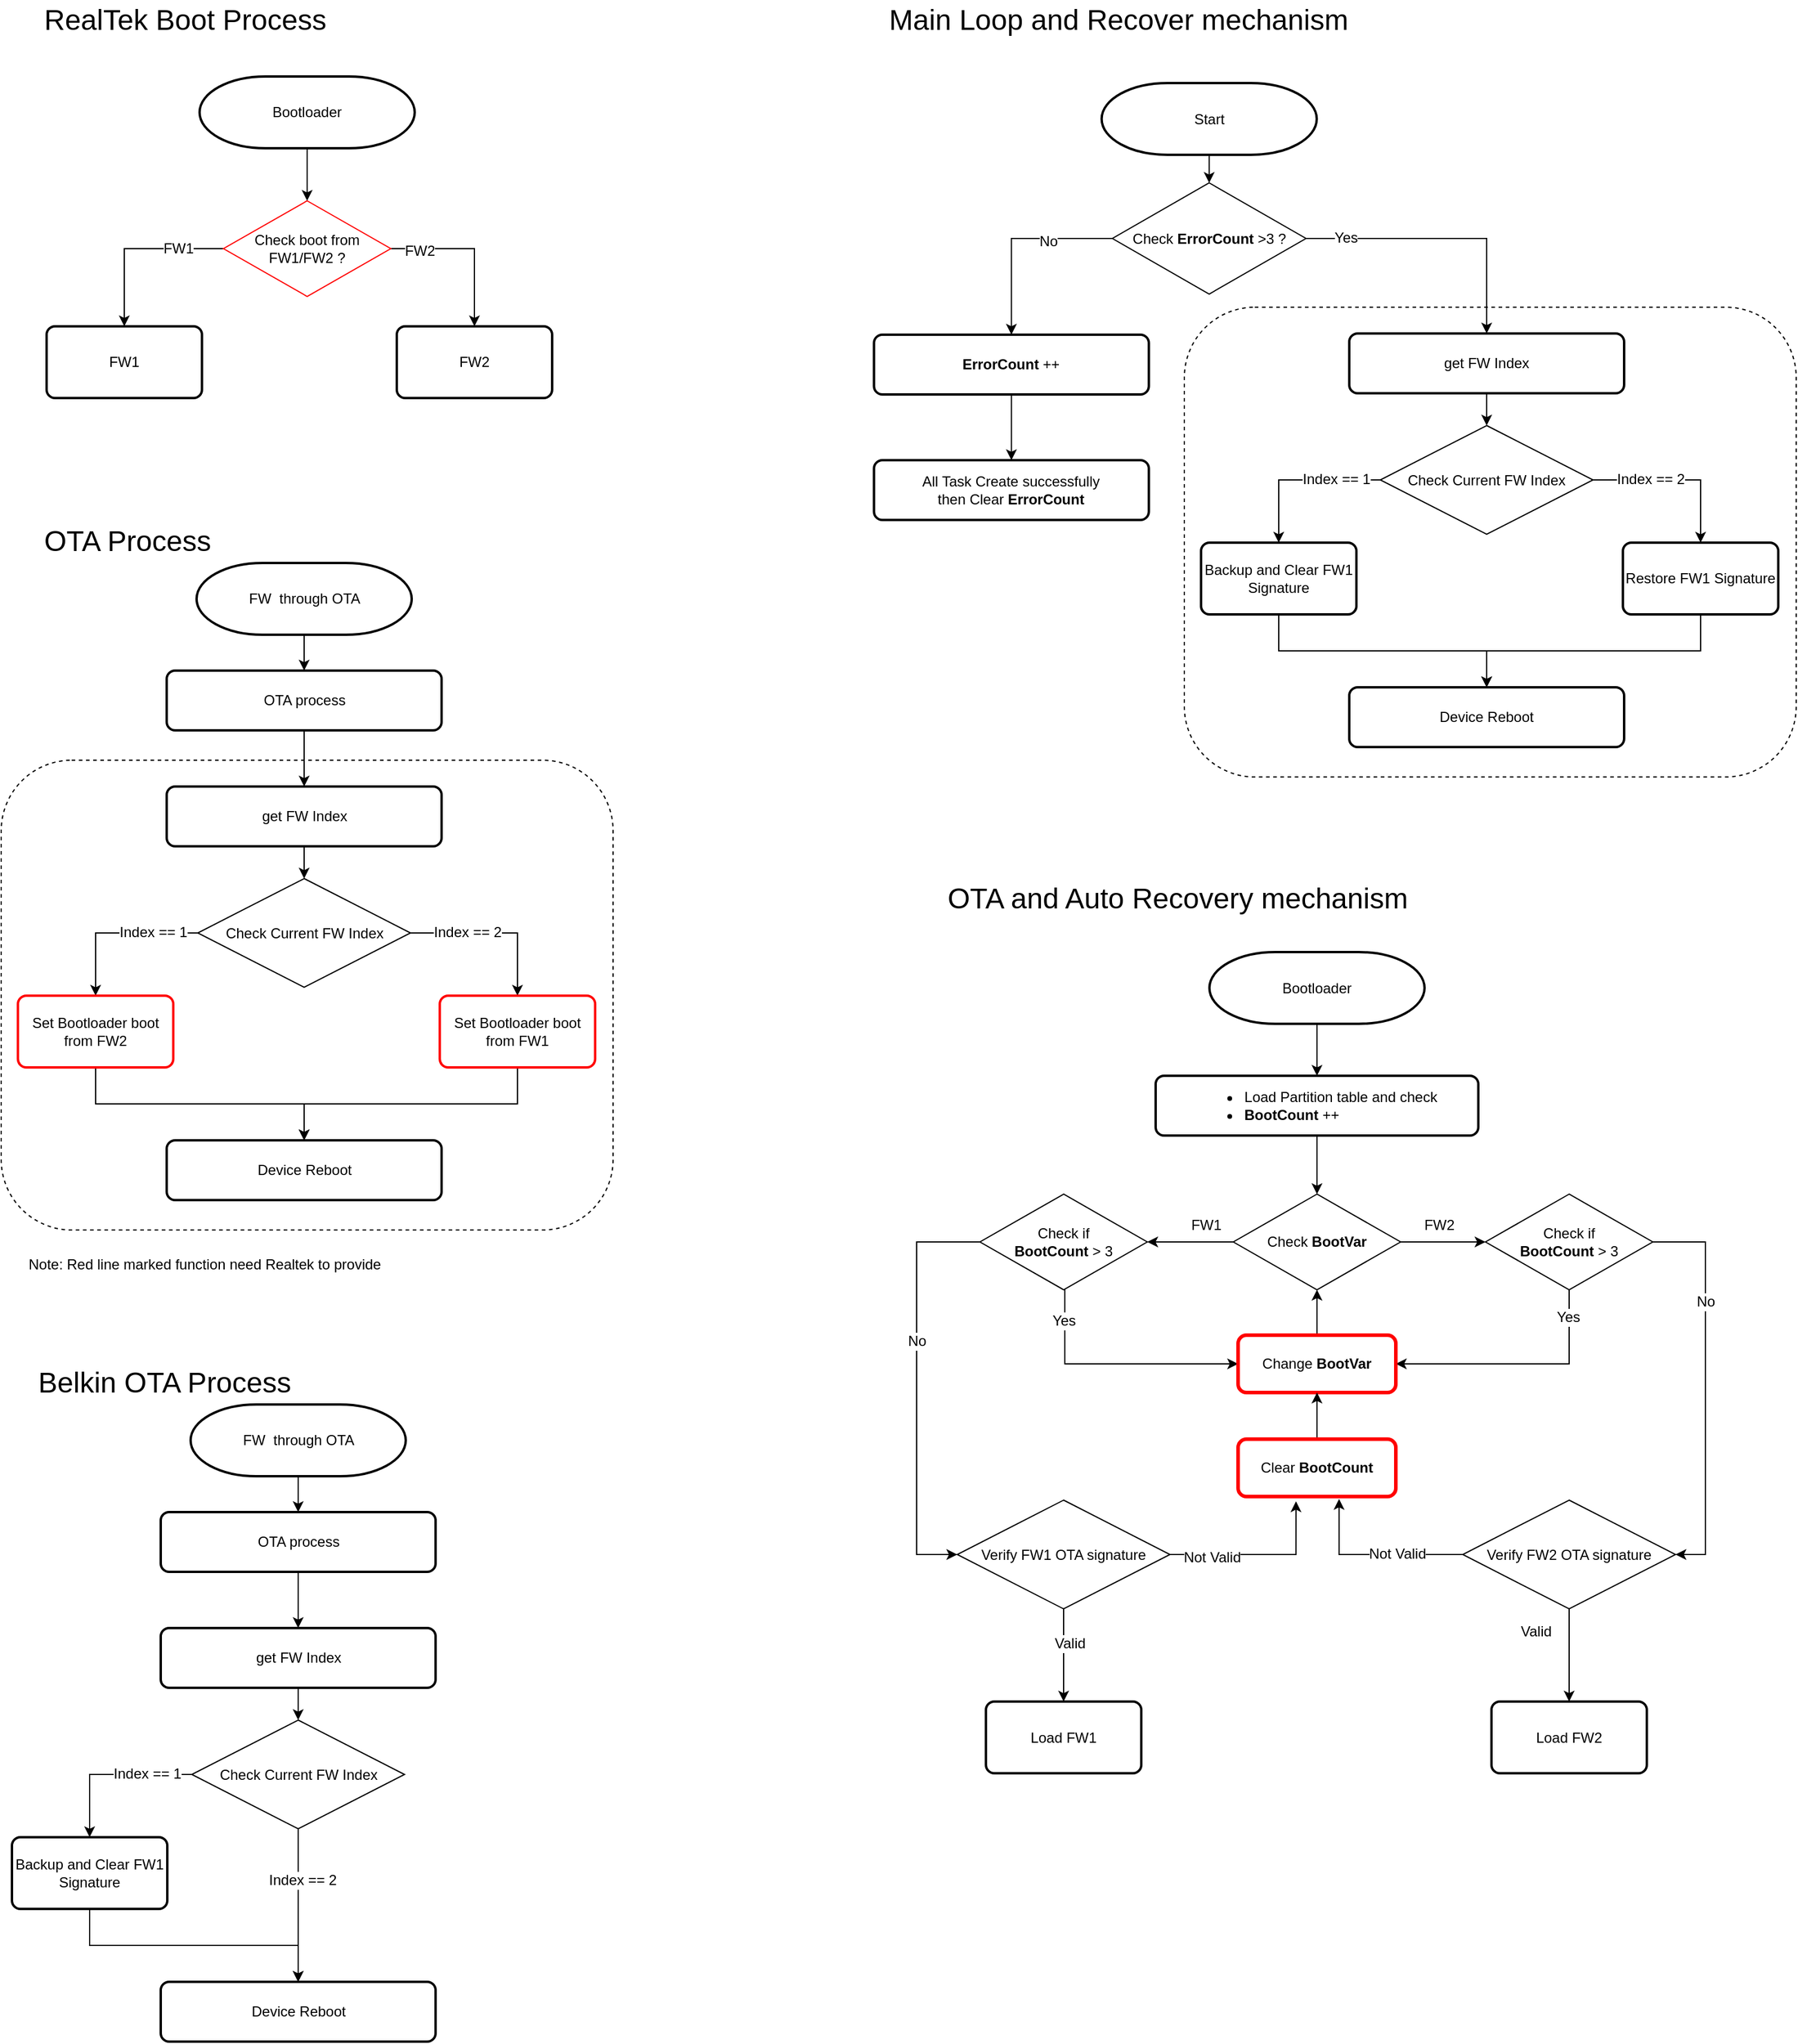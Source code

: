 <mxfile version="10.6.8" type="github"><diagram id="KSyUlnuHpO14Bwx12DKX" name="Page-1"><mxGraphModel dx="1394" dy="771" grid="1" gridSize="10" guides="1" tooltips="1" connect="1" arrows="1" fold="1" page="1" pageScale="1" pageWidth="827" pageHeight="1169" math="0" shadow="0"><root><mxCell id="0"/><mxCell id="1" parent="0"/><mxCell id="2hkwdFl9jVFtiVxIpPMc-65" value="" style="rounded=1;whiteSpace=wrap;html=1;dashed=1;fillColor=none;" parent="1" vertex="1"><mxGeometry x="1124" y="297" width="512" height="393" as="geometry"/></mxCell><mxCell id="DjeVmc1M9aSnPIeUYdqh-13" style="edgeStyle=orthogonalEdgeStyle;rounded=0;orthogonalLoop=1;jettySize=auto;html=1;" parent="1" source="DjeVmc1M9aSnPIeUYdqh-5" target="DjeVmc1M9aSnPIeUYdqh-11" edge="1"><mxGeometry relative="1" as="geometry"/></mxCell><mxCell id="2hkwdFl9jVFtiVxIpPMc-51" value="FW2" style="text;html=1;resizable=0;points=[];align=center;verticalAlign=middle;labelBackgroundColor=#ffffff;" parent="DjeVmc1M9aSnPIeUYdqh-13" vertex="1" connectable="0"><mxGeometry x="-0.655" y="-2" relative="1" as="geometry"><mxPoint as="offset"/></mxGeometry></mxCell><mxCell id="DjeVmc1M9aSnPIeUYdqh-14" style="edgeStyle=orthogonalEdgeStyle;rounded=0;orthogonalLoop=1;jettySize=auto;html=1;" parent="1" source="DjeVmc1M9aSnPIeUYdqh-5" target="DjeVmc1M9aSnPIeUYdqh-15" edge="1"><mxGeometry relative="1" as="geometry"><mxPoint x="220" y="318" as="targetPoint"/></mxGeometry></mxCell><mxCell id="2hkwdFl9jVFtiVxIpPMc-50" value="FW1" style="text;html=1;resizable=0;points=[];align=center;verticalAlign=middle;labelBackgroundColor=#ffffff;" parent="DjeVmc1M9aSnPIeUYdqh-14" vertex="1" connectable="0"><mxGeometry x="-0.268" y="2" relative="1" as="geometry"><mxPoint x="16" y="-2" as="offset"/></mxGeometry></mxCell><mxCell id="DjeVmc1M9aSnPIeUYdqh-5" value="Check boot from FW1/FW2 ?" style="rhombus;whiteSpace=wrap;html=1;strokeColor=#FF0000;" parent="1" vertex="1"><mxGeometry x="320" y="208" width="140" height="80" as="geometry"/></mxCell><mxCell id="DjeVmc1M9aSnPIeUYdqh-33" style="edgeStyle=orthogonalEdgeStyle;rounded=0;orthogonalLoop=1;jettySize=auto;html=1;" parent="1" source="DjeVmc1M9aSnPIeUYdqh-8" target="DjeVmc1M9aSnPIeUYdqh-5" edge="1"><mxGeometry relative="1" as="geometry"/></mxCell><mxCell id="DjeVmc1M9aSnPIeUYdqh-8" value="Bootloader" style="strokeWidth=2;html=1;shape=mxgraph.flowchart.terminator;whiteSpace=wrap;" parent="1" vertex="1"><mxGeometry x="300" y="104" width="180" height="60" as="geometry"/></mxCell><mxCell id="DjeVmc1M9aSnPIeUYdqh-11" value="FW2" style="rounded=1;whiteSpace=wrap;html=1;absoluteArcSize=1;arcSize=14;strokeWidth=2;" parent="1" vertex="1"><mxGeometry x="465" y="313" width="130" height="60" as="geometry"/></mxCell><mxCell id="DjeVmc1M9aSnPIeUYdqh-15" value="FW1" style="rounded=1;whiteSpace=wrap;html=1;absoluteArcSize=1;arcSize=14;strokeWidth=2;" parent="1" vertex="1"><mxGeometry x="172" y="313" width="130" height="60" as="geometry"/></mxCell><mxCell id="DjeVmc1M9aSnPIeUYdqh-22" style="edgeStyle=orthogonalEdgeStyle;rounded=0;orthogonalLoop=1;jettySize=auto;html=1;" parent="1" source="DjeVmc1M9aSnPIeUYdqh-23" target="DjeVmc1M9aSnPIeUYdqh-25" edge="1"><mxGeometry relative="1" as="geometry"/></mxCell><mxCell id="DjeVmc1M9aSnPIeUYdqh-23" value="FW&amp;nbsp; through OTA" style="strokeWidth=2;html=1;shape=mxgraph.flowchart.terminator;whiteSpace=wrap;" parent="1" vertex="1"><mxGeometry x="297.5" y="511" width="180" height="60" as="geometry"/></mxCell><mxCell id="2hkwdFl9jVFtiVxIpPMc-87" style="edgeStyle=orthogonalEdgeStyle;rounded=0;orthogonalLoop=1;jettySize=auto;html=1;" parent="1" source="DjeVmc1M9aSnPIeUYdqh-25" target="2hkwdFl9jVFtiVxIpPMc-83" edge="1"><mxGeometry relative="1" as="geometry"/></mxCell><mxCell id="DjeVmc1M9aSnPIeUYdqh-25" value="OTA process" style="rounded=1;whiteSpace=wrap;html=1;absoluteArcSize=1;arcSize=14;strokeWidth=2;" parent="1" vertex="1"><mxGeometry x="272.5" y="601" width="230" height="50" as="geometry"/></mxCell><mxCell id="2hkwdFl9jVFtiVxIpPMc-30" style="edgeStyle=orthogonalEdgeStyle;rounded=0;orthogonalLoop=1;jettySize=auto;html=1;" parent="1" source="2hkwdFl9jVFtiVxIpPMc-7" target="2hkwdFl9jVFtiVxIpPMc-25" edge="1"><mxGeometry relative="1" as="geometry"/></mxCell><mxCell id="2hkwdFl9jVFtiVxIpPMc-7" value="Start" style="strokeWidth=2;html=1;shape=mxgraph.flowchart.terminator;whiteSpace=wrap;" parent="1" vertex="1"><mxGeometry x="1054.81" y="109.5" width="180" height="60" as="geometry"/></mxCell><mxCell id="2hkwdFl9jVFtiVxIpPMc-34" value="" style="edgeStyle=orthogonalEdgeStyle;rounded=0;orthogonalLoop=1;jettySize=auto;html=1;" parent="1" source="2hkwdFl9jVFtiVxIpPMc-13" target="2hkwdFl9jVFtiVxIpPMc-33" edge="1"><mxGeometry relative="1" as="geometry"/></mxCell><mxCell id="2hkwdFl9jVFtiVxIpPMc-13" value="&lt;b&gt;ErrorCount&lt;/b&gt; ++" style="rounded=1;whiteSpace=wrap;html=1;absoluteArcSize=1;arcSize=14;strokeWidth=2;" parent="1" vertex="1"><mxGeometry x="864.31" y="320" width="230" height="50" as="geometry"/></mxCell><mxCell id="2hkwdFl9jVFtiVxIpPMc-33" value="&lt;div&gt;All Task Create successfully&lt;br&gt;&lt;/div&gt;&lt;div&gt;then Clear &lt;b&gt;ErrorCount&lt;/b&gt;&lt;/div&gt;" style="rounded=1;whiteSpace=wrap;html=1;absoluteArcSize=1;arcSize=14;strokeWidth=2;" parent="1" vertex="1"><mxGeometry x="864.31" y="425" width="230" height="50" as="geometry"/></mxCell><mxCell id="2hkwdFl9jVFtiVxIpPMc-21" style="edgeStyle=orthogonalEdgeStyle;rounded=0;orthogonalLoop=1;jettySize=auto;html=1;" parent="1" source="2hkwdFl9jVFtiVxIpPMc-25" target="2hkwdFl9jVFtiVxIpPMc-61" edge="1"><mxGeometry relative="1" as="geometry"><mxPoint x="1375.833" y="350.17" as="targetPoint"/></mxGeometry></mxCell><mxCell id="2hkwdFl9jVFtiVxIpPMc-22" value="Yes " style="text;html=1;resizable=0;points=[];align=center;verticalAlign=middle;labelBackgroundColor=#ffffff;" parent="2hkwdFl9jVFtiVxIpPMc-21" vertex="1" connectable="0"><mxGeometry x="-0.231" y="-3" relative="1" as="geometry"><mxPoint x="-55.5" y="-3.5" as="offset"/></mxGeometry></mxCell><mxCell id="2hkwdFl9jVFtiVxIpPMc-31" style="edgeStyle=orthogonalEdgeStyle;rounded=0;orthogonalLoop=1;jettySize=auto;html=1;exitX=0;exitY=0.5;exitDx=0;exitDy=0;" parent="1" source="2hkwdFl9jVFtiVxIpPMc-25" target="2hkwdFl9jVFtiVxIpPMc-13" edge="1"><mxGeometry relative="1" as="geometry"/></mxCell><mxCell id="2hkwdFl9jVFtiVxIpPMc-46" value="&lt;div&gt;No&lt;/div&gt;" style="text;html=1;resizable=0;points=[];align=center;verticalAlign=middle;labelBackgroundColor=#ffffff;" parent="2hkwdFl9jVFtiVxIpPMc-31" vertex="1" connectable="0"><mxGeometry x="-0.344" y="1" relative="1" as="geometry"><mxPoint x="128.977" as="offset"/></mxGeometry></mxCell><mxCell id="2hkwdFl9jVFtiVxIpPMc-48" value="No" style="text;html=1;resizable=0;points=[];align=center;verticalAlign=middle;labelBackgroundColor=#ffffff;" parent="2hkwdFl9jVFtiVxIpPMc-31" vertex="1" connectable="0"><mxGeometry x="-0.345" y="2" relative="1" as="geometry"><mxPoint as="offset"/></mxGeometry></mxCell><mxCell id="2hkwdFl9jVFtiVxIpPMc-25" value="Check &lt;b&gt;ErrorCount&lt;/b&gt; &amp;gt;3 ?" style="rhombus;whiteSpace=wrap;html=1;" parent="1" vertex="1"><mxGeometry x="1063.81" y="193" width="162" height="93" as="geometry"/></mxCell><mxCell id="2hkwdFl9jVFtiVxIpPMc-47" value="&lt;font style=&quot;font-size: 24px&quot;&gt;Main Loop and Recover mechanism&lt;br&gt;&lt;/font&gt;" style="text;html=1;resizable=0;points=[];autosize=1;align=left;verticalAlign=top;spacingTop=-4;" parent="1" vertex="1"><mxGeometry x="874.5" y="40" width="400" height="20" as="geometry"/></mxCell><mxCell id="2hkwdFl9jVFtiVxIpPMc-52" value="&lt;div style=&quot;font-size: 24px&quot;&gt;&lt;font style=&quot;font-size: 24px&quot;&gt;RealTek Boot Process&lt;/font&gt;&lt;/div&gt;" style="text;html=1;resizable=0;points=[];autosize=1;align=left;verticalAlign=top;spacingTop=-4;" parent="1" vertex="1"><mxGeometry x="167.5" y="40" width="250" height="20" as="geometry"/></mxCell><mxCell id="2hkwdFl9jVFtiVxIpPMc-53" value="&lt;div style=&quot;font-size: 24px&quot;&gt;&lt;font style=&quot;font-size: 24px&quot;&gt;OTA Process&lt;/font&gt;&lt;/div&gt;" style="text;html=1;resizable=0;points=[];autosize=1;align=left;verticalAlign=top;spacingTop=-4;" parent="1" vertex="1"><mxGeometry x="167.5" y="476" width="160" height="20" as="geometry"/></mxCell><mxCell id="2hkwdFl9jVFtiVxIpPMc-54" style="edgeStyle=orthogonalEdgeStyle;rounded=0;orthogonalLoop=1;jettySize=auto;html=1;exitX=1;exitY=0.5;exitDx=0;exitDy=0;" parent="1" source="2hkwdFl9jVFtiVxIpPMc-62" target="2hkwdFl9jVFtiVxIpPMc-58" edge="1"><mxGeometry relative="1" as="geometry"><mxPoint x="1448" y="433" as="sourcePoint"/></mxGeometry></mxCell><mxCell id="2hkwdFl9jVFtiVxIpPMc-55" value="Index == 2" style="text;html=1;resizable=0;points=[];align=center;verticalAlign=middle;labelBackgroundColor=#ffffff;" parent="2hkwdFl9jVFtiVxIpPMc-54" vertex="1" connectable="0"><mxGeometry x="-0.231" y="-3" relative="1" as="geometry"><mxPoint x="-7" y="-3.5" as="offset"/></mxGeometry></mxCell><mxCell id="2hkwdFl9jVFtiVxIpPMc-56" style="edgeStyle=orthogonalEdgeStyle;rounded=0;orthogonalLoop=1;jettySize=auto;html=1;exitX=0;exitY=0.5;exitDx=0;exitDy=0;" parent="1" source="2hkwdFl9jVFtiVxIpPMc-62" target="2hkwdFl9jVFtiVxIpPMc-59" edge="1"><mxGeometry relative="1" as="geometry"><mxPoint x="1202" y="494" as="targetPoint"/><mxPoint x="1308" y="433" as="sourcePoint"/></mxGeometry></mxCell><mxCell id="2hkwdFl9jVFtiVxIpPMc-57" value="Index == 1" style="text;html=1;resizable=0;points=[];align=center;verticalAlign=middle;labelBackgroundColor=#ffffff;" parent="2hkwdFl9jVFtiVxIpPMc-56" vertex="1" connectable="0"><mxGeometry x="-0.27" y="1" relative="1" as="geometry"><mxPoint x="13" y="-1.5" as="offset"/></mxGeometry></mxCell><mxCell id="2hkwdFl9jVFtiVxIpPMc-72" style="edgeStyle=orthogonalEdgeStyle;rounded=0;orthogonalLoop=1;jettySize=auto;html=1;" parent="1" source="2hkwdFl9jVFtiVxIpPMc-58" target="2hkwdFl9jVFtiVxIpPMc-70" edge="1"><mxGeometry relative="1" as="geometry"/></mxCell><mxCell id="2hkwdFl9jVFtiVxIpPMc-58" value="Restore FW1 Signature" style="rounded=1;whiteSpace=wrap;html=1;absoluteArcSize=1;arcSize=14;strokeWidth=2;strokeColor=#000000;" parent="1" vertex="1"><mxGeometry x="1491" y="494" width="130" height="60" as="geometry"/></mxCell><mxCell id="2hkwdFl9jVFtiVxIpPMc-71" style="edgeStyle=orthogonalEdgeStyle;rounded=0;orthogonalLoop=1;jettySize=auto;html=1;" parent="1" source="2hkwdFl9jVFtiVxIpPMc-59" target="2hkwdFl9jVFtiVxIpPMc-70" edge="1"><mxGeometry relative="1" as="geometry"/></mxCell><mxCell id="2hkwdFl9jVFtiVxIpPMc-59" value="Backup and Clear FW1 Signature" style="rounded=1;whiteSpace=wrap;html=1;absoluteArcSize=1;arcSize=14;strokeWidth=2;strokeColor=#000000;" parent="1" vertex="1"><mxGeometry x="1138" y="494" width="130" height="60" as="geometry"/></mxCell><mxCell id="2hkwdFl9jVFtiVxIpPMc-60" style="edgeStyle=orthogonalEdgeStyle;rounded=0;orthogonalLoop=1;jettySize=auto;html=1;" parent="1" source="2hkwdFl9jVFtiVxIpPMc-61" target="2hkwdFl9jVFtiVxIpPMc-62" edge="1"><mxGeometry relative="1" as="geometry"><mxPoint x="1378" y="393" as="targetPoint"/></mxGeometry></mxCell><mxCell id="2hkwdFl9jVFtiVxIpPMc-61" value="get FW Index" style="rounded=1;whiteSpace=wrap;html=1;absoluteArcSize=1;arcSize=14;strokeWidth=2;" parent="1" vertex="1"><mxGeometry x="1262" y="319" width="230" height="50" as="geometry"/></mxCell><mxCell id="2hkwdFl9jVFtiVxIpPMc-62" value="Check Current FW Index" style="rhombus;whiteSpace=wrap;html=1;" parent="1" vertex="1"><mxGeometry x="1288.0" y="396" width="178" height="91" as="geometry"/></mxCell><mxCell id="2hkwdFl9jVFtiVxIpPMc-70" value="Device Reboot" style="rounded=1;whiteSpace=wrap;html=1;absoluteArcSize=1;arcSize=14;strokeWidth=2;" parent="1" vertex="1"><mxGeometry x="1262" y="615" width="230" height="50" as="geometry"/></mxCell><mxCell id="2hkwdFl9jVFtiVxIpPMc-73" value="" style="rounded=1;whiteSpace=wrap;html=1;dashed=1;fillColor=none;" parent="1" vertex="1"><mxGeometry x="134" y="676" width="512" height="393" as="geometry"/></mxCell><mxCell id="2hkwdFl9jVFtiVxIpPMc-74" style="edgeStyle=orthogonalEdgeStyle;rounded=0;orthogonalLoop=1;jettySize=auto;html=1;exitX=1;exitY=0.5;exitDx=0;exitDy=0;" parent="1" source="2hkwdFl9jVFtiVxIpPMc-84" target="2hkwdFl9jVFtiVxIpPMc-79" edge="1"><mxGeometry relative="1" as="geometry"><mxPoint x="458" y="812" as="sourcePoint"/></mxGeometry></mxCell><mxCell id="2hkwdFl9jVFtiVxIpPMc-75" value="Index == 2" style="text;html=1;resizable=0;points=[];align=center;verticalAlign=middle;labelBackgroundColor=#ffffff;" parent="2hkwdFl9jVFtiVxIpPMc-74" vertex="1" connectable="0"><mxGeometry x="-0.231" y="-3" relative="1" as="geometry"><mxPoint x="-7" y="-3.5" as="offset"/></mxGeometry></mxCell><mxCell id="2hkwdFl9jVFtiVxIpPMc-76" style="edgeStyle=orthogonalEdgeStyle;rounded=0;orthogonalLoop=1;jettySize=auto;html=1;exitX=0;exitY=0.5;exitDx=0;exitDy=0;" parent="1" source="2hkwdFl9jVFtiVxIpPMc-84" target="2hkwdFl9jVFtiVxIpPMc-81" edge="1"><mxGeometry relative="1" as="geometry"><mxPoint x="212" y="873" as="targetPoint"/><mxPoint x="318" y="812" as="sourcePoint"/></mxGeometry></mxCell><mxCell id="2hkwdFl9jVFtiVxIpPMc-77" value="Index == 1" style="text;html=1;resizable=0;points=[];align=center;verticalAlign=middle;labelBackgroundColor=#ffffff;" parent="2hkwdFl9jVFtiVxIpPMc-76" vertex="1" connectable="0"><mxGeometry x="-0.27" y="1" relative="1" as="geometry"><mxPoint x="13" y="-1.5" as="offset"/></mxGeometry></mxCell><mxCell id="2hkwdFl9jVFtiVxIpPMc-78" style="edgeStyle=orthogonalEdgeStyle;rounded=0;orthogonalLoop=1;jettySize=auto;html=1;" parent="1" source="2hkwdFl9jVFtiVxIpPMc-79" target="2hkwdFl9jVFtiVxIpPMc-86" edge="1"><mxGeometry relative="1" as="geometry"/></mxCell><mxCell id="2hkwdFl9jVFtiVxIpPMc-79" value="Set Bootloader boot from FW1" style="rounded=1;whiteSpace=wrap;html=1;absoluteArcSize=1;arcSize=14;strokeWidth=2;strokeColor=#FF0000;" parent="1" vertex="1"><mxGeometry x="501" y="873" width="130" height="60" as="geometry"/></mxCell><mxCell id="2hkwdFl9jVFtiVxIpPMc-80" style="edgeStyle=orthogonalEdgeStyle;rounded=0;orthogonalLoop=1;jettySize=auto;html=1;" parent="1" source="2hkwdFl9jVFtiVxIpPMc-81" target="2hkwdFl9jVFtiVxIpPMc-86" edge="1"><mxGeometry relative="1" as="geometry"/></mxCell><mxCell id="2hkwdFl9jVFtiVxIpPMc-81" value="Set Bootloader boot from FW2" style="rounded=1;whiteSpace=wrap;html=1;absoluteArcSize=1;arcSize=14;strokeWidth=2;strokeColor=#FF0000;" parent="1" vertex="1"><mxGeometry x="148" y="873" width="130" height="60" as="geometry"/></mxCell><mxCell id="2hkwdFl9jVFtiVxIpPMc-82" style="edgeStyle=orthogonalEdgeStyle;rounded=0;orthogonalLoop=1;jettySize=auto;html=1;" parent="1" source="2hkwdFl9jVFtiVxIpPMc-83" target="2hkwdFl9jVFtiVxIpPMc-84" edge="1"><mxGeometry relative="1" as="geometry"><mxPoint x="388" y="772" as="targetPoint"/></mxGeometry></mxCell><mxCell id="2hkwdFl9jVFtiVxIpPMc-83" value="get FW Index" style="rounded=1;whiteSpace=wrap;html=1;absoluteArcSize=1;arcSize=14;strokeWidth=2;" parent="1" vertex="1"><mxGeometry x="272.5" y="698" width="230" height="50" as="geometry"/></mxCell><mxCell id="2hkwdFl9jVFtiVxIpPMc-84" value="Check Current FW Index" style="rhombus;whiteSpace=wrap;html=1;" parent="1" vertex="1"><mxGeometry x="298.5" y="775" width="178" height="91" as="geometry"/></mxCell><mxCell id="2hkwdFl9jVFtiVxIpPMc-85" value="Note: Red line marked function need Realtek to provide" style="text;html=1;resizable=0;points=[];autosize=1;align=left;verticalAlign=top;spacingTop=-4;" parent="1" vertex="1"><mxGeometry x="155" y="1088" width="320" height="20" as="geometry"/></mxCell><mxCell id="2hkwdFl9jVFtiVxIpPMc-86" value="Device Reboot" style="rounded=1;whiteSpace=wrap;html=1;absoluteArcSize=1;arcSize=14;strokeWidth=2;" parent="1" vertex="1"><mxGeometry x="272.5" y="994" width="230" height="50" as="geometry"/></mxCell><mxCell id="oOJesyAiygblaszPFesc-1" style="edgeStyle=orthogonalEdgeStyle;rounded=0;orthogonalLoop=1;jettySize=auto;html=1;" parent="1" source="oOJesyAiygblaszPFesc-2" target="oOJesyAiygblaszPFesc-4" edge="1"><mxGeometry relative="1" as="geometry"/></mxCell><mxCell id="oOJesyAiygblaszPFesc-2" value="FW&amp;nbsp; through OTA" style="strokeWidth=2;html=1;shape=mxgraph.flowchart.terminator;whiteSpace=wrap;" parent="1" vertex="1"><mxGeometry x="292.5" y="1215" width="180" height="60" as="geometry"/></mxCell><mxCell id="oOJesyAiygblaszPFesc-3" style="edgeStyle=orthogonalEdgeStyle;rounded=0;orthogonalLoop=1;jettySize=auto;html=1;" parent="1" source="oOJesyAiygblaszPFesc-4" target="oOJesyAiygblaszPFesc-16" edge="1"><mxGeometry relative="1" as="geometry"/></mxCell><mxCell id="oOJesyAiygblaszPFesc-4" value="OTA process" style="rounded=1;whiteSpace=wrap;html=1;absoluteArcSize=1;arcSize=14;strokeWidth=2;" parent="1" vertex="1"><mxGeometry x="267.5" y="1305" width="230" height="50" as="geometry"/></mxCell><mxCell id="oOJesyAiygblaszPFesc-5" value="&lt;div style=&quot;font-size: 24px&quot;&gt;&lt;font style=&quot;font-size: 24px&quot;&gt;Belkin OTA Process&lt;/font&gt;&lt;/div&gt;" style="text;html=1;resizable=0;points=[];autosize=1;align=left;verticalAlign=top;spacingTop=-4;" parent="1" vertex="1"><mxGeometry x="162.5" y="1180" width="230" height="20" as="geometry"/></mxCell><mxCell id="oOJesyAiygblaszPFesc-9" style="edgeStyle=orthogonalEdgeStyle;rounded=0;orthogonalLoop=1;jettySize=auto;html=1;exitX=0;exitY=0.5;exitDx=0;exitDy=0;" parent="1" source="oOJesyAiygblaszPFesc-17" target="oOJesyAiygblaszPFesc-14" edge="1"><mxGeometry relative="1" as="geometry"><mxPoint x="207" y="1577" as="targetPoint"/><mxPoint x="313" y="1516" as="sourcePoint"/></mxGeometry></mxCell><mxCell id="oOJesyAiygblaszPFesc-10" value="Index == 1" style="text;html=1;resizable=0;points=[];align=center;verticalAlign=middle;labelBackgroundColor=#ffffff;" parent="oOJesyAiygblaszPFesc-9" vertex="1" connectable="0"><mxGeometry x="-0.27" y="1" relative="1" as="geometry"><mxPoint x="13" y="-1.5" as="offset"/></mxGeometry></mxCell><mxCell id="oOJesyAiygblaszPFesc-13" style="edgeStyle=orthogonalEdgeStyle;rounded=0;orthogonalLoop=1;jettySize=auto;html=1;" parent="1" source="oOJesyAiygblaszPFesc-14" target="oOJesyAiygblaszPFesc-19" edge="1"><mxGeometry relative="1" as="geometry"/></mxCell><mxCell id="oOJesyAiygblaszPFesc-14" value="Backup and Clear FW1 Signature" style="rounded=1;whiteSpace=wrap;html=1;absoluteArcSize=1;arcSize=14;strokeWidth=2;strokeColor=#000000;" parent="1" vertex="1"><mxGeometry x="143" y="1577" width="130" height="60" as="geometry"/></mxCell><mxCell id="oOJesyAiygblaszPFesc-15" style="edgeStyle=orthogonalEdgeStyle;rounded=0;orthogonalLoop=1;jettySize=auto;html=1;" parent="1" source="oOJesyAiygblaszPFesc-16" target="oOJesyAiygblaszPFesc-17" edge="1"><mxGeometry relative="1" as="geometry"><mxPoint x="383" y="1476" as="targetPoint"/></mxGeometry></mxCell><mxCell id="oOJesyAiygblaszPFesc-16" value="get FW Index" style="rounded=1;whiteSpace=wrap;html=1;absoluteArcSize=1;arcSize=14;strokeWidth=2;" parent="1" vertex="1"><mxGeometry x="267.5" y="1402" width="230" height="50" as="geometry"/></mxCell><mxCell id="oOJesyAiygblaszPFesc-20" style="edgeStyle=orthogonalEdgeStyle;rounded=0;orthogonalLoop=1;jettySize=auto;html=1;" parent="1" source="oOJesyAiygblaszPFesc-17" target="oOJesyAiygblaszPFesc-19" edge="1"><mxGeometry relative="1" as="geometry"/></mxCell><mxCell id="oOJesyAiygblaszPFesc-21" value="Index == 2" style="text;html=1;resizable=0;points=[];align=center;verticalAlign=middle;labelBackgroundColor=#ffffff;" parent="oOJesyAiygblaszPFesc-20" vertex="1" connectable="0"><mxGeometry x="-0.328" y="3" relative="1" as="geometry"><mxPoint as="offset"/></mxGeometry></mxCell><mxCell id="oOJesyAiygblaszPFesc-17" value="Check Current FW Index" style="rhombus;whiteSpace=wrap;html=1;" parent="1" vertex="1"><mxGeometry x="293.5" y="1479" width="178" height="91" as="geometry"/></mxCell><mxCell id="oOJesyAiygblaszPFesc-19" value="Device Reboot" style="rounded=1;whiteSpace=wrap;html=1;absoluteArcSize=1;arcSize=14;strokeWidth=2;" parent="1" vertex="1"><mxGeometry x="267.5" y="1698" width="230" height="50" as="geometry"/></mxCell><mxCell id="WZjtF0D6ixa413K6qJo2-16" style="edgeStyle=orthogonalEdgeStyle;rounded=0;orthogonalLoop=1;jettySize=auto;html=1;" parent="1" source="WZjtF0D6ixa413K6qJo2-5" target="WZjtF0D6ixa413K6qJo2-11" edge="1"><mxGeometry relative="1" as="geometry"><Array as="points"><mxPoint x="1140" y="1079"/><mxPoint x="1140" y="1079"/></Array></mxGeometry></mxCell><mxCell id="WZjtF0D6ixa413K6qJo2-17" style="edgeStyle=orthogonalEdgeStyle;rounded=0;orthogonalLoop=1;jettySize=auto;html=1;" parent="1" source="WZjtF0D6ixa413K6qJo2-5" target="WZjtF0D6ixa413K6qJo2-15" edge="1"><mxGeometry relative="1" as="geometry"/></mxCell><mxCell id="WZjtF0D6ixa413K6qJo2-5" value="Check &lt;b&gt;BootVar&lt;/b&gt;" style="rhombus;whiteSpace=wrap;html=1;strokeColor=#000000;flipV=0;strokeWidth=1;flipH=1;" parent="1" vertex="1"><mxGeometry x="1165" y="1039" width="140" height="80" as="geometry"/></mxCell><mxCell id="WZjtF0D6ixa413K6qJo2-14" style="edgeStyle=orthogonalEdgeStyle;rounded=0;orthogonalLoop=1;jettySize=auto;html=1;" parent="1" source="WZjtF0D6ixa413K6qJo2-7" target="WZjtF0D6ixa413K6qJo2-13" edge="1"><mxGeometry relative="1" as="geometry"/></mxCell><mxCell id="WZjtF0D6ixa413K6qJo2-7" value="Bootloader" style="strokeWidth=2;html=1;shape=mxgraph.flowchart.terminator;whiteSpace=wrap;flipV=0;" parent="1" vertex="1"><mxGeometry x="1145" y="836.5" width="180" height="60" as="geometry"/></mxCell><mxCell id="s3C8UgZfbdp648E9gAry-2" style="edgeStyle=orthogonalEdgeStyle;rounded=0;orthogonalLoop=1;jettySize=auto;html=1;entryX=0;entryY=0.5;entryDx=0;entryDy=0;" edge="1" parent="1" source="WZjtF0D6ixa413K6qJo2-11" target="TUdV8r1h1ePi75wJ6HLa-18"><mxGeometry relative="1" as="geometry"><Array as="points"><mxPoint x="1024" y="1181"/></Array></mxGeometry></mxCell><mxCell id="s3C8UgZfbdp648E9gAry-5" value="Yes" style="text;html=1;resizable=0;points=[];align=center;verticalAlign=middle;labelBackgroundColor=#ffffff;" vertex="1" connectable="0" parent="s3C8UgZfbdp648E9gAry-2"><mxGeometry x="-0.749" y="-1" relative="1" as="geometry"><mxPoint as="offset"/></mxGeometry></mxCell><mxCell id="s3C8UgZfbdp648E9gAry-7" style="edgeStyle=orthogonalEdgeStyle;rounded=0;orthogonalLoop=1;jettySize=auto;html=1;entryX=0;entryY=0.5;entryDx=0;entryDy=0;" edge="1" parent="1" source="WZjtF0D6ixa413K6qJo2-11" target="WZjtF0D6ixa413K6qJo2-32"><mxGeometry relative="1" as="geometry"><Array as="points"><mxPoint x="900" y="1079"/><mxPoint x="900" y="1341"/></Array></mxGeometry></mxCell><mxCell id="s3C8UgZfbdp648E9gAry-9" value="No" style="text;html=1;resizable=0;points=[];align=center;verticalAlign=middle;labelBackgroundColor=#ffffff;" vertex="1" connectable="0" parent="s3C8UgZfbdp648E9gAry-7"><mxGeometry x="-0.482" y="1" relative="1" as="geometry"><mxPoint x="-1" y="45.5" as="offset"/></mxGeometry></mxCell><mxCell id="WZjtF0D6ixa413K6qJo2-11" value="&lt;div&gt;Check if &lt;br&gt;&lt;/div&gt;&lt;div&gt;&lt;b&gt;BootCount&lt;/b&gt; &amp;gt; 3&lt;br&gt;&lt;/div&gt;" style="rhombus;whiteSpace=wrap;html=1;strokeColor=#000000;flipH=1;" parent="1" vertex="1"><mxGeometry x="953" y="1039" width="140" height="80" as="geometry"/></mxCell><mxCell id="WZjtF0D6ixa413K6qJo2-12" value="&lt;font style=&quot;font-size: 24px&quot;&gt;OTA and Auto Recovery mechanism&lt;br&gt;&lt;/font&gt;" style="text;html=1;resizable=0;points=[];autosize=1;align=left;verticalAlign=top;spacingTop=-4;" parent="1" vertex="1"><mxGeometry x="924" y="775" width="400" height="20" as="geometry"/></mxCell><mxCell id="WZjtF0D6ixa413K6qJo2-22" style="edgeStyle=orthogonalEdgeStyle;rounded=0;orthogonalLoop=1;jettySize=auto;html=1;" parent="1" source="WZjtF0D6ixa413K6qJo2-13" target="WZjtF0D6ixa413K6qJo2-5" edge="1"><mxGeometry relative="1" as="geometry"/></mxCell><mxCell id="WZjtF0D6ixa413K6qJo2-13" value="&lt;ul&gt;&lt;li&gt;Load Partition table and check&lt;/li&gt;&lt;li&gt;&lt;div align=&quot;left&quot;&gt;&lt;b&gt;BootCount&lt;/b&gt; ++&lt;/div&gt;&lt;/li&gt;&lt;/ul&gt;" style="rounded=1;whiteSpace=wrap;html=1;absoluteArcSize=1;arcSize=14;strokeWidth=2;flipV=0;" parent="1" vertex="1"><mxGeometry x="1100" y="940" width="270" height="50" as="geometry"/></mxCell><mxCell id="s3C8UgZfbdp648E9gAry-4" style="edgeStyle=orthogonalEdgeStyle;rounded=0;orthogonalLoop=1;jettySize=auto;html=1;entryX=1;entryY=0.5;entryDx=0;entryDy=0;" edge="1" parent="1" source="WZjtF0D6ixa413K6qJo2-15" target="TUdV8r1h1ePi75wJ6HLa-18"><mxGeometry relative="1" as="geometry"><Array as="points"><mxPoint x="1446" y="1181"/></Array></mxGeometry></mxCell><mxCell id="s3C8UgZfbdp648E9gAry-6" value="Yes" style="text;html=1;resizable=0;points=[];align=center;verticalAlign=middle;labelBackgroundColor=#ffffff;" vertex="1" connectable="0" parent="s3C8UgZfbdp648E9gAry-4"><mxGeometry x="-0.776" y="-1" relative="1" as="geometry"><mxPoint as="offset"/></mxGeometry></mxCell><mxCell id="s3C8UgZfbdp648E9gAry-12" style="edgeStyle=orthogonalEdgeStyle;rounded=0;orthogonalLoop=1;jettySize=auto;html=1;entryX=1;entryY=0.5;entryDx=0;entryDy=0;" edge="1" parent="1" source="WZjtF0D6ixa413K6qJo2-15" target="s3C8UgZfbdp648E9gAry-11"><mxGeometry relative="1" as="geometry"><Array as="points"><mxPoint x="1560" y="1079"/><mxPoint x="1560" y="1341"/></Array></mxGeometry></mxCell><mxCell id="s3C8UgZfbdp648E9gAry-16" value="No" style="text;html=1;resizable=0;points=[];align=center;verticalAlign=middle;labelBackgroundColor=#ffffff;" vertex="1" connectable="0" parent="s3C8UgZfbdp648E9gAry-12"><mxGeometry x="-0.597" y="2" relative="1" as="geometry"><mxPoint x="-2" y="27.5" as="offset"/></mxGeometry></mxCell><mxCell id="WZjtF0D6ixa413K6qJo2-15" value="&lt;div&gt;Check if &lt;br&gt;&lt;/div&gt;&lt;div&gt;&lt;b&gt;BootCount&lt;/b&gt; &amp;gt; 3&lt;br&gt;&lt;/div&gt;" style="rhombus;whiteSpace=wrap;html=1;strokeColor=#000000;flipH=1;" parent="1" vertex="1"><mxGeometry x="1376" y="1039" width="140" height="80" as="geometry"/></mxCell><mxCell id="WZjtF0D6ixa413K6qJo2-19" value="FW1" style="text;html=1;resizable=0;points=[];align=center;verticalAlign=middle;labelBackgroundColor=#ffffff;" parent="1" vertex="1" connectable="0"><mxGeometry x="1129" y="1066" as="geometry"><mxPoint x="13" y="-1.5" as="offset"/></mxGeometry></mxCell><mxCell id="WZjtF0D6ixa413K6qJo2-21" value="FW2" style="text;html=1;resizable=0;points=[];align=center;verticalAlign=middle;labelBackgroundColor=#ffffff;" parent="1" vertex="1" connectable="0"><mxGeometry x="1324" y="1066" as="geometry"><mxPoint x="13" y="-1.5" as="offset"/></mxGeometry></mxCell><mxCell id="WZjtF0D6ixa413K6qJo2-28" value="Load FW1" style="rounded=1;whiteSpace=wrap;html=1;absoluteArcSize=1;arcSize=14;strokeWidth=2;strokeColor=#000000;" parent="1" vertex="1"><mxGeometry x="958.0" y="1463.5" width="130" height="60" as="geometry"/></mxCell><mxCell id="WZjtF0D6ixa413K6qJo2-39" style="edgeStyle=orthogonalEdgeStyle;rounded=0;orthogonalLoop=1;jettySize=auto;html=1;" parent="1" source="WZjtF0D6ixa413K6qJo2-32" target="WZjtF0D6ixa413K6qJo2-28" edge="1"><mxGeometry relative="1" as="geometry"><Array as="points"><mxPoint x="1023" y="1492"/><mxPoint x="1023" y="1492"/></Array></mxGeometry></mxCell><mxCell id="WZjtF0D6ixa413K6qJo2-47" value="Valid" style="text;html=1;resizable=0;points=[];align=center;verticalAlign=middle;labelBackgroundColor=#ffffff;" parent="WZjtF0D6ixa413K6qJo2-39" vertex="1" connectable="0"><mxGeometry x="0.251" y="5" relative="1" as="geometry"><mxPoint y="-20" as="offset"/></mxGeometry></mxCell><mxCell id="s3C8UgZfbdp648E9gAry-22" style="edgeStyle=orthogonalEdgeStyle;rounded=0;orthogonalLoop=1;jettySize=auto;html=1;entryX=0.367;entryY=1.083;entryDx=0;entryDy=0;entryPerimeter=0;" edge="1" parent="1" source="WZjtF0D6ixa413K6qJo2-32" target="s3C8UgZfbdp648E9gAry-20"><mxGeometry relative="1" as="geometry"/></mxCell><mxCell id="s3C8UgZfbdp648E9gAry-25" value="Not Valid" style="text;html=1;resizable=0;points=[];align=center;verticalAlign=middle;labelBackgroundColor=#ffffff;" vertex="1" connectable="0" parent="s3C8UgZfbdp648E9gAry-22"><mxGeometry x="-0.542" y="-2" relative="1" as="geometry"><mxPoint as="offset"/></mxGeometry></mxCell><mxCell id="WZjtF0D6ixa413K6qJo2-32" value="&lt;div&gt;Verify FW1 OTA signature&lt;br&gt;&lt;/div&gt;" style="rhombus;whiteSpace=wrap;html=1;flipV=0;" parent="1" vertex="1"><mxGeometry x="934" y="1295" width="178" height="91" as="geometry"/></mxCell><mxCell id="s3C8UgZfbdp648E9gAry-3" style="edgeStyle=orthogonalEdgeStyle;rounded=0;orthogonalLoop=1;jettySize=auto;html=1;" edge="1" parent="1" source="TUdV8r1h1ePi75wJ6HLa-18" target="WZjtF0D6ixa413K6qJo2-5"><mxGeometry relative="1" as="geometry"/></mxCell><mxCell id="TUdV8r1h1ePi75wJ6HLa-18" value="&lt;div align=&quot;left&quot;&gt;Change &lt;b&gt;BootVar&lt;/b&gt;&lt;/div&gt;" style="rounded=1;whiteSpace=wrap;html=1;absoluteArcSize=1;arcSize=14;strokeWidth=3;strokeColor=#FF0000;flipV=0;" parent="1" vertex="1"><mxGeometry x="1169" y="1157" width="132" height="48" as="geometry"/></mxCell><mxCell id="s3C8UgZfbdp648E9gAry-10" value="Load FW2" style="rounded=1;whiteSpace=wrap;html=1;absoluteArcSize=1;arcSize=14;strokeWidth=2;strokeColor=#000000;" vertex="1" parent="1"><mxGeometry x="1381" y="1463.5" width="130" height="60" as="geometry"/></mxCell><mxCell id="s3C8UgZfbdp648E9gAry-13" style="edgeStyle=orthogonalEdgeStyle;rounded=0;orthogonalLoop=1;jettySize=auto;html=1;exitX=0.5;exitY=1;exitDx=0;exitDy=0;" edge="1" parent="1" source="s3C8UgZfbdp648E9gAry-11" target="s3C8UgZfbdp648E9gAry-10"><mxGeometry relative="1" as="geometry"/></mxCell><mxCell id="s3C8UgZfbdp648E9gAry-23" style="edgeStyle=orthogonalEdgeStyle;rounded=0;orthogonalLoop=1;jettySize=auto;html=1;entryX=0.64;entryY=1.042;entryDx=0;entryDy=0;entryPerimeter=0;" edge="1" parent="1" source="s3C8UgZfbdp648E9gAry-11" target="s3C8UgZfbdp648E9gAry-20"><mxGeometry relative="1" as="geometry"/></mxCell><mxCell id="s3C8UgZfbdp648E9gAry-26" value="Not Valid" style="text;html=1;resizable=0;points=[];align=center;verticalAlign=middle;labelBackgroundColor=#ffffff;" vertex="1" connectable="0" parent="s3C8UgZfbdp648E9gAry-23"><mxGeometry x="-0.155" y="-1" relative="1" as="geometry"><mxPoint x="8.5" y="0.5" as="offset"/></mxGeometry></mxCell><mxCell id="s3C8UgZfbdp648E9gAry-11" value="&lt;div&gt;Verify FW2 OTA signature&lt;br&gt;&lt;/div&gt;" style="rhombus;whiteSpace=wrap;html=1;flipV=0;" vertex="1" parent="1"><mxGeometry x="1357" y="1295" width="178" height="91" as="geometry"/></mxCell><mxCell id="s3C8UgZfbdp648E9gAry-19" value="Valid" style="text;html=1;resizable=0;points=[];align=center;verticalAlign=middle;labelBackgroundColor=#ffffff;" vertex="1" connectable="0" parent="1"><mxGeometry x="1038.0" y="1433.235" as="geometry"><mxPoint x="380" y="-28" as="offset"/></mxGeometry></mxCell><mxCell id="s3C8UgZfbdp648E9gAry-27" style="edgeStyle=orthogonalEdgeStyle;rounded=0;orthogonalLoop=1;jettySize=auto;html=1;" edge="1" parent="1" source="s3C8UgZfbdp648E9gAry-20" target="TUdV8r1h1ePi75wJ6HLa-18"><mxGeometry relative="1" as="geometry"/></mxCell><mxCell id="s3C8UgZfbdp648E9gAry-20" value="&lt;div align=&quot;left&quot;&gt;Clear &lt;b&gt;BootCount&lt;/b&gt;&lt;br&gt;&lt;/div&gt;" style="rounded=1;whiteSpace=wrap;html=1;absoluteArcSize=1;arcSize=14;strokeWidth=3;strokeColor=#FF0000;flipV=0;" vertex="1" parent="1"><mxGeometry x="1169" y="1244" width="132" height="48" as="geometry"/></mxCell></root></mxGraphModel></diagram></mxfile>